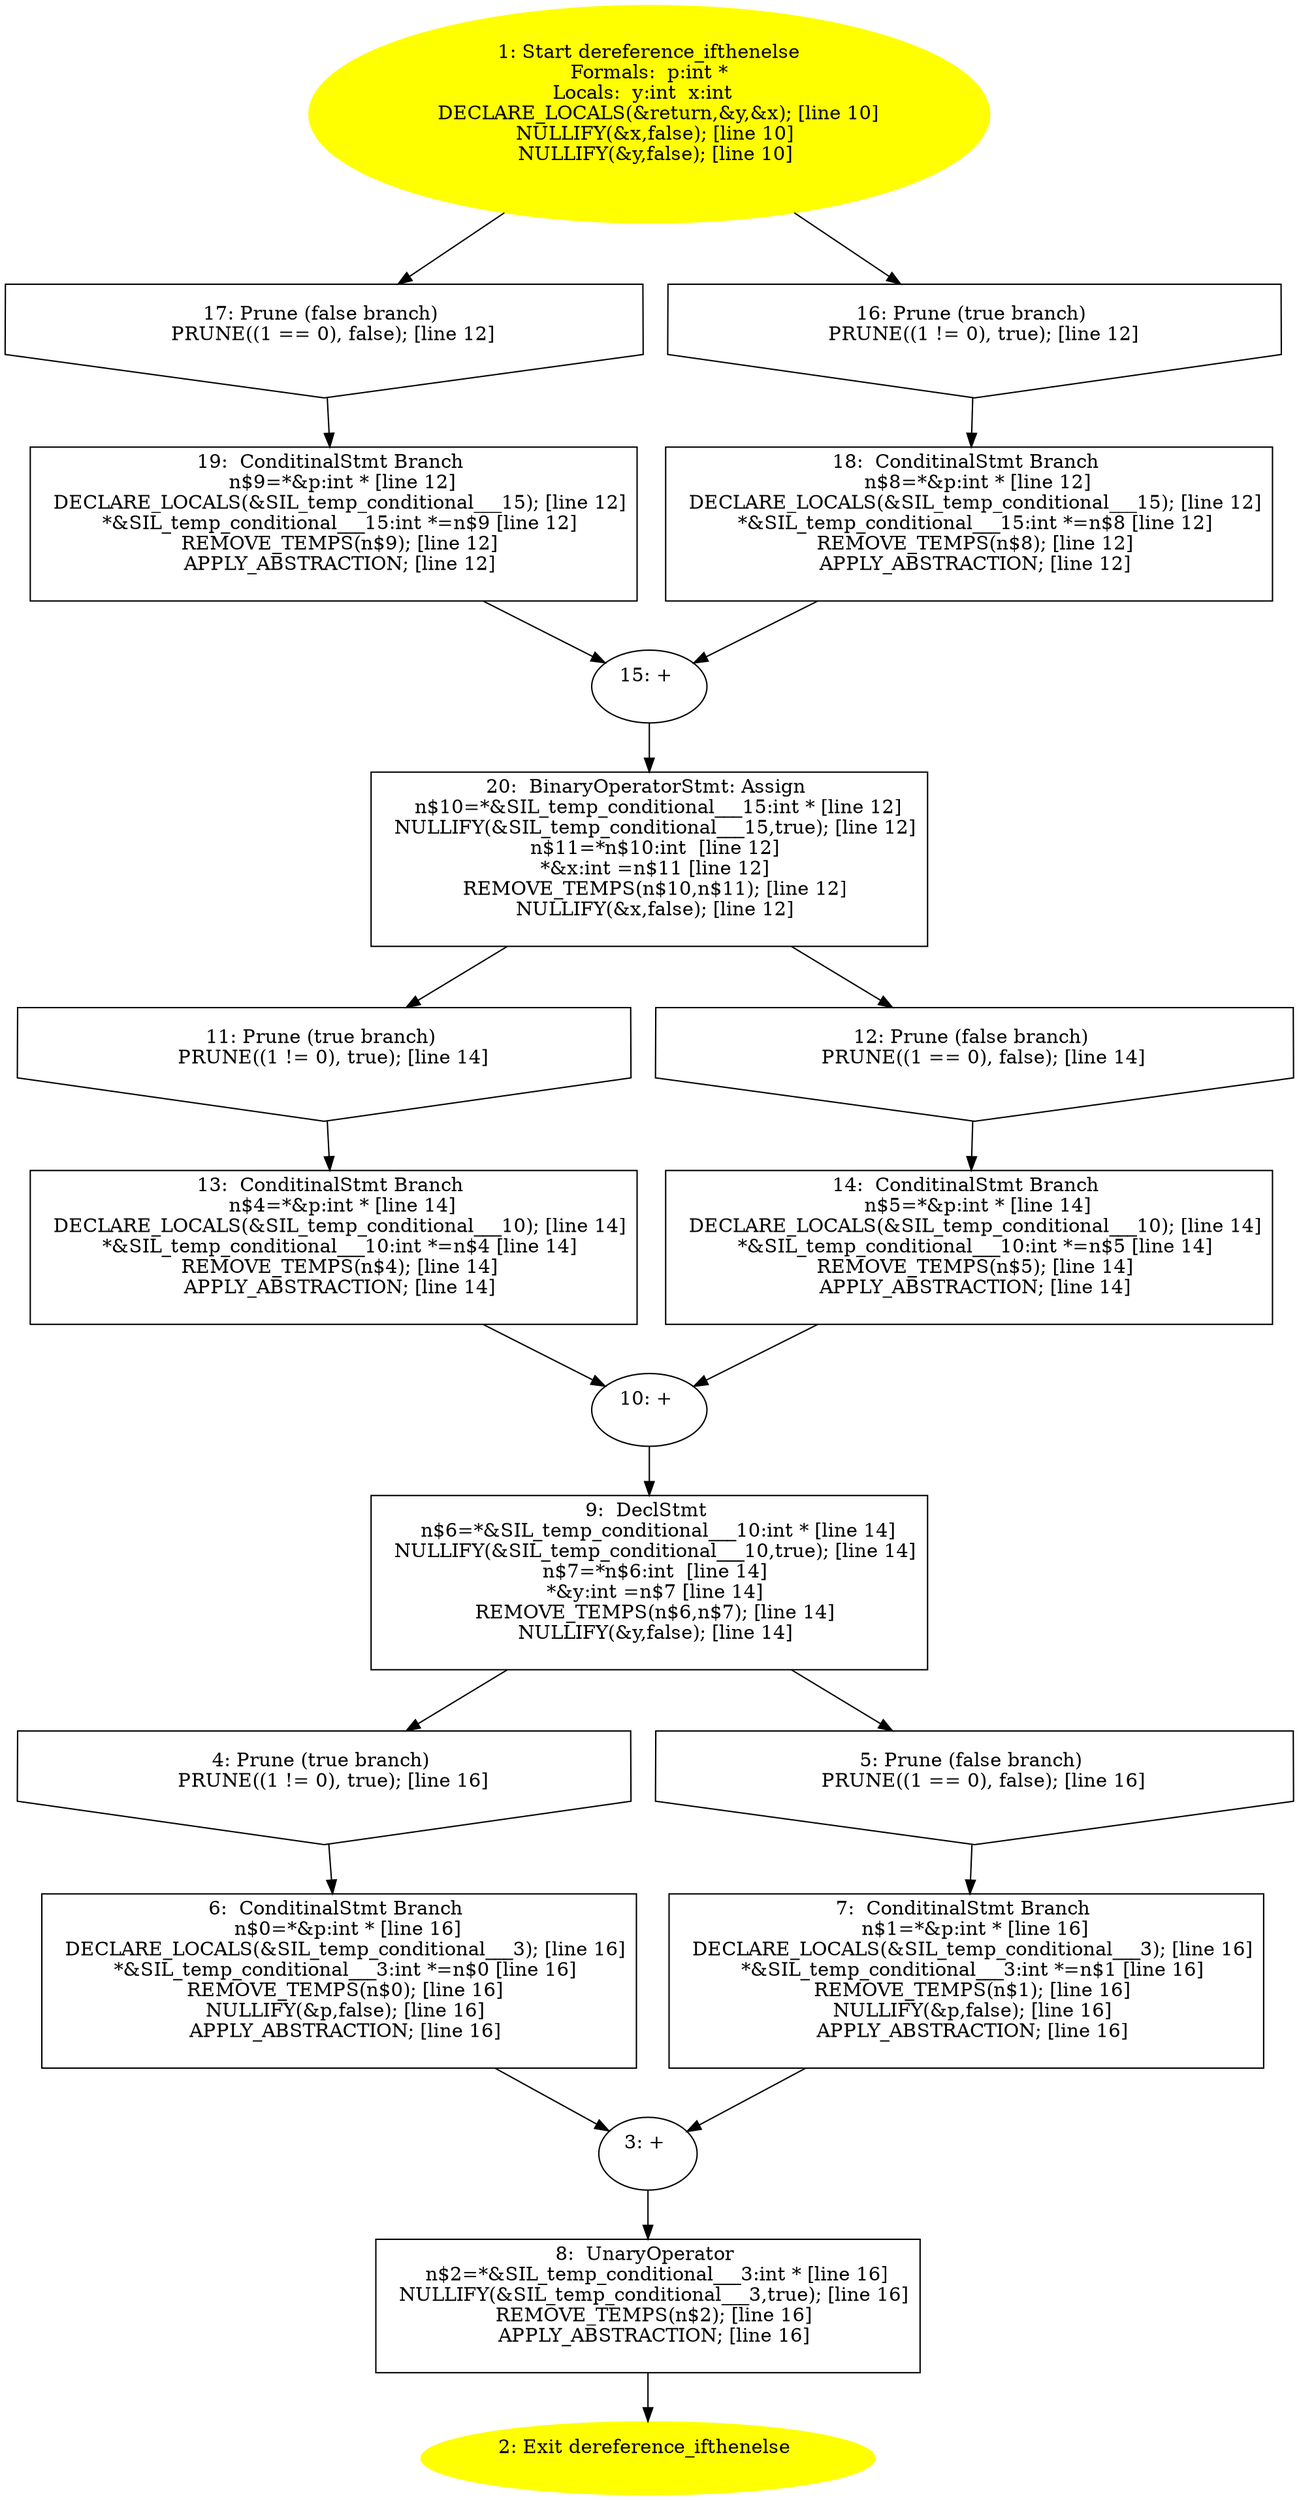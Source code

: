 digraph iCFG {
20 [label="20:  BinaryOperatorStmt: Assign \n   n$10=*&SIL_temp_conditional___15:int * [line 12]\n  NULLIFY(&SIL_temp_conditional___15,true); [line 12]\n  n$11=*n$10:int  [line 12]\n  *&x:int =n$11 [line 12]\n  REMOVE_TEMPS(n$10,n$11); [line 12]\n  NULLIFY(&x,false); [line 12]\n " shape="box"]
	

	 20 -> 11 ;
	 20 -> 12 ;
19 [label="19:  ConditinalStmt Branch \n   n$9=*&p:int * [line 12]\n  DECLARE_LOCALS(&SIL_temp_conditional___15); [line 12]\n  *&SIL_temp_conditional___15:int *=n$9 [line 12]\n  REMOVE_TEMPS(n$9); [line 12]\n  APPLY_ABSTRACTION; [line 12]\n " shape="box"]
	

	 19 -> 15 ;
18 [label="18:  ConditinalStmt Branch \n   n$8=*&p:int * [line 12]\n  DECLARE_LOCALS(&SIL_temp_conditional___15); [line 12]\n  *&SIL_temp_conditional___15:int *=n$8 [line 12]\n  REMOVE_TEMPS(n$8); [line 12]\n  APPLY_ABSTRACTION; [line 12]\n " shape="box"]
	

	 18 -> 15 ;
17 [label="17: Prune (false branch) \n   PRUNE((1 == 0), false); [line 12]\n " shape="invhouse"]
	

	 17 -> 19 ;
16 [label="16: Prune (true branch) \n   PRUNE((1 != 0), true); [line 12]\n " shape="invhouse"]
	

	 16 -> 18 ;
15 [label="15: + \n  " ]
	

	 15 -> 20 ;
14 [label="14:  ConditinalStmt Branch \n   n$5=*&p:int * [line 14]\n  DECLARE_LOCALS(&SIL_temp_conditional___10); [line 14]\n  *&SIL_temp_conditional___10:int *=n$5 [line 14]\n  REMOVE_TEMPS(n$5); [line 14]\n  APPLY_ABSTRACTION; [line 14]\n " shape="box"]
	

	 14 -> 10 ;
13 [label="13:  ConditinalStmt Branch \n   n$4=*&p:int * [line 14]\n  DECLARE_LOCALS(&SIL_temp_conditional___10); [line 14]\n  *&SIL_temp_conditional___10:int *=n$4 [line 14]\n  REMOVE_TEMPS(n$4); [line 14]\n  APPLY_ABSTRACTION; [line 14]\n " shape="box"]
	

	 13 -> 10 ;
12 [label="12: Prune (false branch) \n   PRUNE((1 == 0), false); [line 14]\n " shape="invhouse"]
	

	 12 -> 14 ;
11 [label="11: Prune (true branch) \n   PRUNE((1 != 0), true); [line 14]\n " shape="invhouse"]
	

	 11 -> 13 ;
10 [label="10: + \n  " ]
	

	 10 -> 9 ;
9 [label="9:  DeclStmt \n   n$6=*&SIL_temp_conditional___10:int * [line 14]\n  NULLIFY(&SIL_temp_conditional___10,true); [line 14]\n  n$7=*n$6:int  [line 14]\n  *&y:int =n$7 [line 14]\n  REMOVE_TEMPS(n$6,n$7); [line 14]\n  NULLIFY(&y,false); [line 14]\n " shape="box"]
	

	 9 -> 4 ;
	 9 -> 5 ;
8 [label="8:  UnaryOperator \n   n$2=*&SIL_temp_conditional___3:int * [line 16]\n  NULLIFY(&SIL_temp_conditional___3,true); [line 16]\n  REMOVE_TEMPS(n$2); [line 16]\n  APPLY_ABSTRACTION; [line 16]\n " shape="box"]
	

	 8 -> 2 ;
7 [label="7:  ConditinalStmt Branch \n   n$1=*&p:int * [line 16]\n  DECLARE_LOCALS(&SIL_temp_conditional___3); [line 16]\n  *&SIL_temp_conditional___3:int *=n$1 [line 16]\n  REMOVE_TEMPS(n$1); [line 16]\n  NULLIFY(&p,false); [line 16]\n  APPLY_ABSTRACTION; [line 16]\n " shape="box"]
	

	 7 -> 3 ;
6 [label="6:  ConditinalStmt Branch \n   n$0=*&p:int * [line 16]\n  DECLARE_LOCALS(&SIL_temp_conditional___3); [line 16]\n  *&SIL_temp_conditional___3:int *=n$0 [line 16]\n  REMOVE_TEMPS(n$0); [line 16]\n  NULLIFY(&p,false); [line 16]\n  APPLY_ABSTRACTION; [line 16]\n " shape="box"]
	

	 6 -> 3 ;
5 [label="5: Prune (false branch) \n   PRUNE((1 == 0), false); [line 16]\n " shape="invhouse"]
	

	 5 -> 7 ;
4 [label="4: Prune (true branch) \n   PRUNE((1 != 0), true); [line 16]\n " shape="invhouse"]
	

	 4 -> 6 ;
3 [label="3: + \n  " ]
	

	 3 -> 8 ;
2 [label="2: Exit dereference_ifthenelse \n  " color=yellow style=filled]
	

1 [label="1: Start dereference_ifthenelse\nFormals:  p:int *\nLocals:  y:int  x:int  \n   DECLARE_LOCALS(&return,&y,&x); [line 10]\n  NULLIFY(&x,false); [line 10]\n  NULLIFY(&y,false); [line 10]\n " color=yellow style=filled]
	

	 1 -> 16 ;
	 1 -> 17 ;
}
